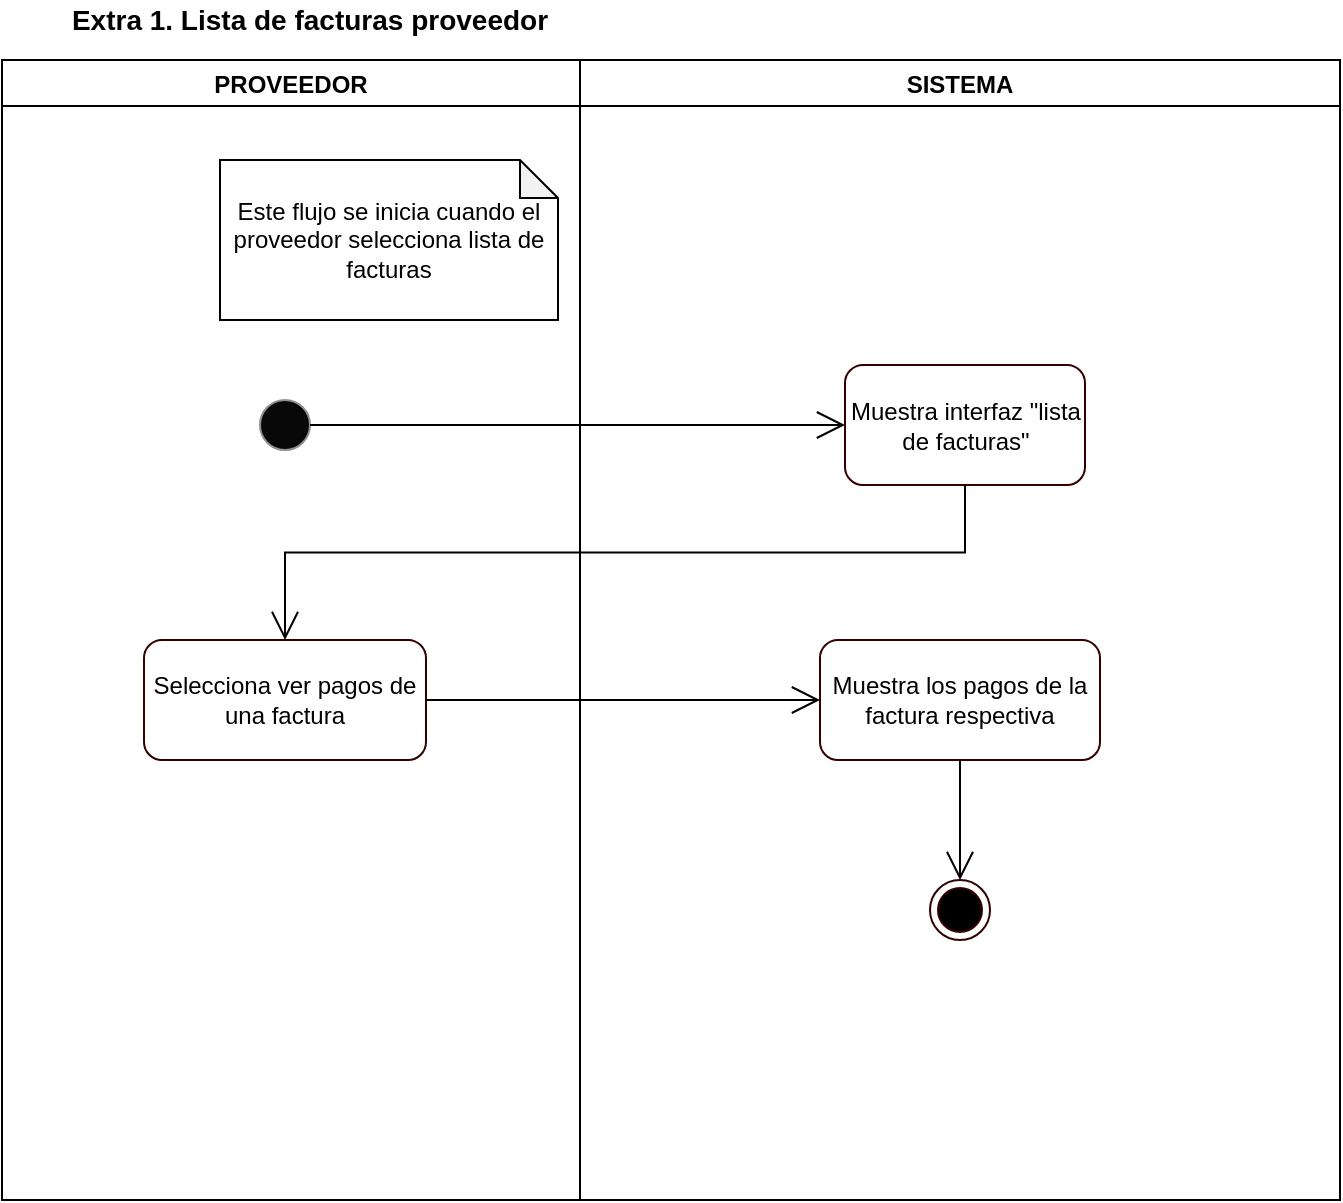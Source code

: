 <mxfile version="13.2.4" type="device"><diagram id="usdjyMedl2LyT0kTP7rD" name="Page-1"><mxGraphModel dx="513" dy="10813" grid="1" gridSize="10" guides="1" tooltips="1" connect="1" arrows="1" fold="1" page="1" pageScale="1" pageWidth="827" pageHeight="1169" math="0" shadow="0"><root><mxCell id="0"/><mxCell id="1" parent="0"/><mxCell id="cfUANLPs1cfpUvms5ylp-100" value="PROVEEDOR" style="swimlane;gradientColor=none;" parent="1" vertex="1"><mxGeometry x="41" y="-10480" width="289" height="570" as="geometry"/></mxCell><mxCell id="cfUANLPs1cfpUvms5ylp-101" value="" style="ellipse;whiteSpace=wrap;html=1;aspect=fixed;strokeColor=#919191;fillColor=#080808;gradientColor=none;" parent="cfUANLPs1cfpUvms5ylp-100" vertex="1"><mxGeometry x="129" y="170" width="25" height="25" as="geometry"/></mxCell><mxCell id="cfUANLPs1cfpUvms5ylp-102" value="Este flujo se inicia cuando el proveedor selecciona lista de facturas" style="shape=note;whiteSpace=wrap;html=1;backgroundOutline=1;darkOpacity=0.05;size=19;" parent="cfUANLPs1cfpUvms5ylp-100" vertex="1"><mxGeometry x="109" y="50" width="169" height="80" as="geometry"/></mxCell><mxCell id="K14zuGhiinwJfvtUoJsr-11" value="Selecciona ver pagos de una factura" style="rounded=1;whiteSpace=wrap;html=1;strokeColor=#330000;fillColor=#FFFFFF;gradientColor=none;" parent="cfUANLPs1cfpUvms5ylp-100" vertex="1"><mxGeometry x="71" y="290" width="141" height="60" as="geometry"/></mxCell><mxCell id="cfUANLPs1cfpUvms5ylp-121" value="SISTEMA" style="swimlane;gradientColor=none;" parent="1" vertex="1"><mxGeometry x="330" y="-10480" width="380" height="570" as="geometry"/></mxCell><mxCell id="cfUANLPs1cfpUvms5ylp-122" value="Muestra interfaz &quot;lista de facturas&quot;" style="rounded=1;whiteSpace=wrap;html=1;strokeColor=#330000;fillColor=#FFFFFF;gradientColor=none;" parent="cfUANLPs1cfpUvms5ylp-121" vertex="1"><mxGeometry x="132.5" y="152.5" width="120" height="60" as="geometry"/></mxCell><mxCell id="K14zuGhiinwJfvtUoJsr-10" style="edgeStyle=orthogonalEdgeStyle;rounded=0;orthogonalLoop=1;jettySize=auto;html=1;exitX=0.5;exitY=1;exitDx=0;exitDy=0;entryX=0.5;entryY=0;entryDx=0;entryDy=0;endArrow=open;endFill=0;endSize=12;" parent="cfUANLPs1cfpUvms5ylp-121" source="K14zuGhiinwJfvtUoJsr-8" target="K14zuGhiinwJfvtUoJsr-9" edge="1"><mxGeometry relative="1" as="geometry"/></mxCell><mxCell id="K14zuGhiinwJfvtUoJsr-8" value="Muestra los pagos de la factura respectiva" style="rounded=1;whiteSpace=wrap;html=1;strokeColor=#330000;fillColor=#FFFFFF;gradientColor=none;" parent="cfUANLPs1cfpUvms5ylp-121" vertex="1"><mxGeometry x="120" y="290" width="140" height="60" as="geometry"/></mxCell><mxCell id="K14zuGhiinwJfvtUoJsr-9" value="" style="ellipse;html=1;shape=endState;fillColor=#000000;strokeColor=#330000;" parent="cfUANLPs1cfpUvms5ylp-121" vertex="1"><mxGeometry x="175" y="410" width="30" height="30" as="geometry"/></mxCell><mxCell id="cfUANLPs1cfpUvms5ylp-156" style="edgeStyle=orthogonalEdgeStyle;rounded=0;orthogonalLoop=1;jettySize=auto;html=1;exitX=1;exitY=0.5;exitDx=0;exitDy=0;entryX=0;entryY=0.5;entryDx=0;entryDy=0;endSize=12;endArrow=open;endFill=0;" parent="1" source="cfUANLPs1cfpUvms5ylp-101" target="cfUANLPs1cfpUvms5ylp-122" edge="1"><mxGeometry relative="1" as="geometry"/></mxCell><mxCell id="cfUANLPs1cfpUvms5ylp-157" style="edgeStyle=orthogonalEdgeStyle;rounded=0;orthogonalLoop=1;jettySize=auto;html=1;exitX=0.5;exitY=1;exitDx=0;exitDy=0;entryX=0.5;entryY=0;entryDx=0;entryDy=0;endArrow=open;endFill=0;endSize=12;" parent="1" source="cfUANLPs1cfpUvms5ylp-122" target="K14zuGhiinwJfvtUoJsr-11" edge="1"><mxGeometry relative="1" as="geometry"><mxPoint x="240" y="-10180" as="targetPoint"/></mxGeometry></mxCell><mxCell id="K14zuGhiinwJfvtUoJsr-12" style="edgeStyle=orthogonalEdgeStyle;rounded=0;orthogonalLoop=1;jettySize=auto;html=1;exitX=1;exitY=0.5;exitDx=0;exitDy=0;entryX=0;entryY=0.5;entryDx=0;entryDy=0;endArrow=open;endFill=0;endSize=12;" parent="1" source="K14zuGhiinwJfvtUoJsr-11" target="K14zuGhiinwJfvtUoJsr-8" edge="1"><mxGeometry relative="1" as="geometry"/></mxCell><mxCell id="YjZjS5tqwBhVHNw6mbBz-1" value="Extra 1. Lista de facturas proveedor" style="text;html=1;strokeColor=none;fillColor=none;align=center;verticalAlign=middle;whiteSpace=wrap;rounded=0;fontFamily=Arial;fontStyle=1;fontSize=14;" vertex="1" parent="1"><mxGeometry x="70" y="-10510" width="250" height="20" as="geometry"/></mxCell></root></mxGraphModel></diagram></mxfile>